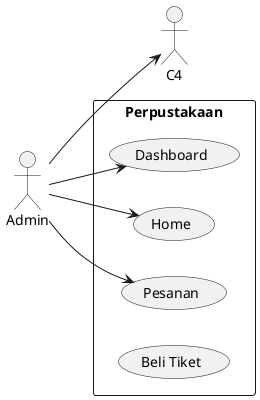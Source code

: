 @startuml
left to right direction
actor "Admin" as fc
rectangle Perpustakaan {
  usecase "Dashboard" as UC1
  usecase "Home" as UC2
  usecase "Pesanan" as UC3
  usecase "Beli Tiket" as UC4
}
fc --> UC1
fc --> UC2
fc --> UC3
fc --> C4
@enduml



